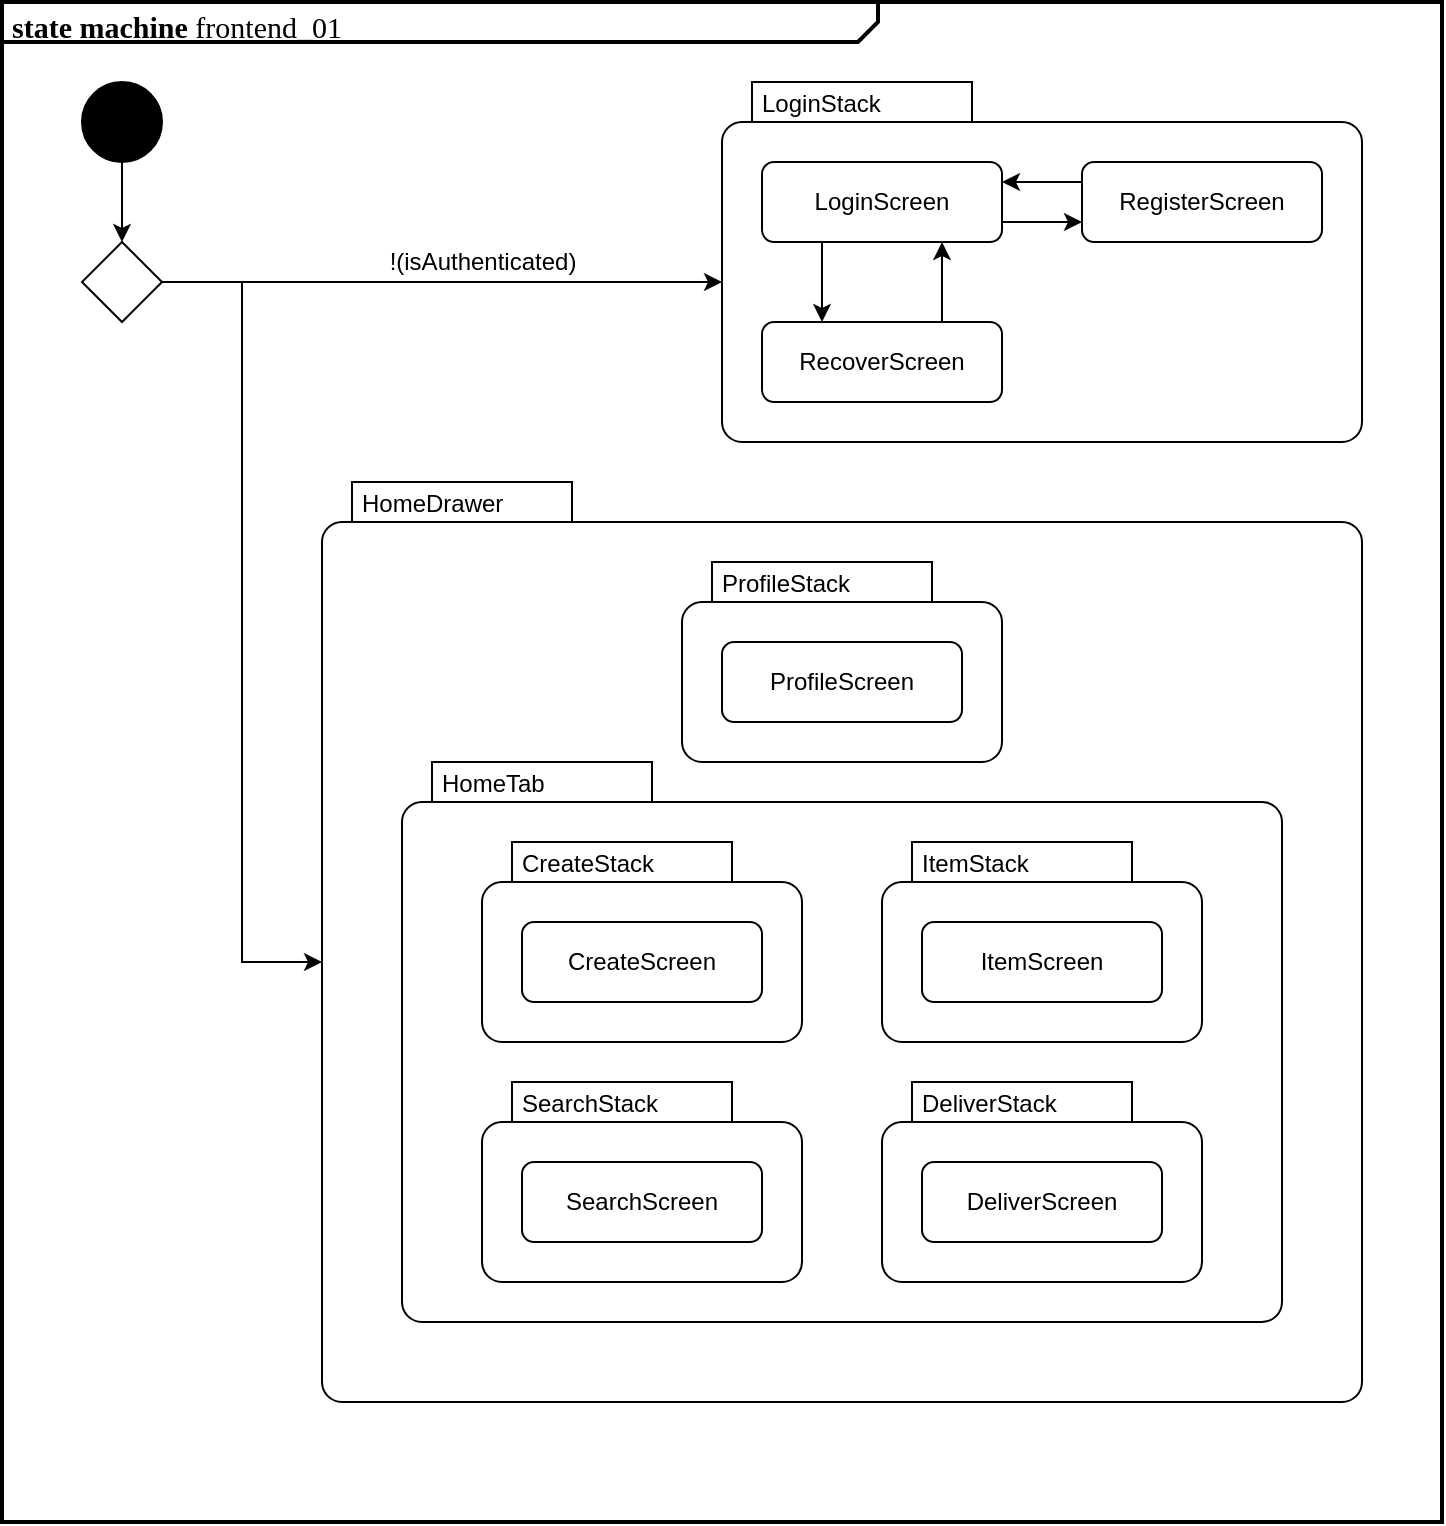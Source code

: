 <mxfile version="20.7.4" type="github" pages="3"><diagram id="FsjWRrVh2QuJNXMUrf2K" name="StateMachine"><mxGraphModel dx="1593" dy="843" grid="1" gridSize="10" guides="1" tooltips="1" connect="1" arrows="1" fold="1" page="1" pageScale="1" pageWidth="827" pageHeight="1169" math="0" shadow="0"><root><mxCell id="w2opZgHEuFZ44S7UAbw4-0"/><mxCell id="w2opZgHEuFZ44S7UAbw4-1" parent="w2opZgHEuFZ44S7UAbw4-0"/><mxCell id="2vUGHYwGbynBveJqhdQx-0" value="" style="group;strokeWidth=1;strokeColor=none;" vertex="1" connectable="0" parent="w2opZgHEuFZ44S7UAbw4-1"><mxGeometry x="54" y="205" width="720" height="760" as="geometry"/></mxCell><mxCell id="yYYH8adxP6aNVhBmBh5X-0" value="&lt;p style=&quot;margin: 4px 0px 0px 5px; text-align: left; font-size: 15px;&quot;&gt;&lt;b style=&quot;font-size: 15px;&quot;&gt;state machine &lt;/b&gt;frontend_01&lt;br&gt;&lt;/p&gt;" style="html=1;shape=mxgraph.sysml.package;overflow=fill;labelX=438.1;align=left;spacingLeft=5;verticalAlign=top;spacingTop=-3;fillColor=none;fontFamily=Times New Roman;strokeWidth=2;fontSize=15;" parent="2vUGHYwGbynBveJqhdQx-0" vertex="1"><mxGeometry width="720" height="760" as="geometry"/></mxCell><mxCell id="2w1XQt7x5t-EH8zxQDr9-82" value="" style="group" vertex="1" connectable="0" parent="2vUGHYwGbynBveJqhdQx-0"><mxGeometry x="40" y="40" width="640" height="660" as="geometry"/></mxCell><mxCell id="2w1XQt7x5t-EH8zxQDr9-0" value="" style="shape=ellipse;html=1;fillColor=strokeColor;fontSize=18;fontColor=#ffffff;container=0;" vertex="1" parent="2w1XQt7x5t-EH8zxQDr9-82"><mxGeometry width="40" height="40" as="geometry"/></mxCell><mxCell id="2w1XQt7x5t-EH8zxQDr9-26" value="" style="shape=rhombus;html=1;labelPosition=right;align=left;verticalAlign=middle;fontSize=12;fillColor=none;container=0;" vertex="1" parent="2w1XQt7x5t-EH8zxQDr9-82"><mxGeometry y="80" width="40" height="40" as="geometry"/></mxCell><mxCell id="2w1XQt7x5t-EH8zxQDr9-31" style="edgeStyle=orthogonalEdgeStyle;rounded=0;orthogonalLoop=1;jettySize=auto;html=1;exitX=0.5;exitY=1;exitDx=0;exitDy=0;entryX=0.5;entryY=0;entryDx=0;entryDy=0;fontSize=12;" edge="1" parent="2w1XQt7x5t-EH8zxQDr9-82" source="2w1XQt7x5t-EH8zxQDr9-0" target="2w1XQt7x5t-EH8zxQDr9-26"><mxGeometry relative="1" as="geometry"/></mxCell><mxCell id="2w1XQt7x5t-EH8zxQDr9-78" style="edgeStyle=orthogonalEdgeStyle;rounded=0;orthogonalLoop=1;jettySize=auto;html=1;exitX=1;exitY=0.5;exitDx=0;exitDy=0;entryX=0;entryY=0;entryDx=0;entryDy=240.0;entryPerimeter=0;fontSize=12;" edge="1" parent="2w1XQt7x5t-EH8zxQDr9-82" source="2w1XQt7x5t-EH8zxQDr9-26" target="2w1XQt7x5t-EH8zxQDr9-35"><mxGeometry relative="1" as="geometry"><Array as="points"><mxPoint x="80" y="100"/><mxPoint x="80" y="440"/></Array></mxGeometry></mxCell><mxCell id="2w1XQt7x5t-EH8zxQDr9-32" style="edgeStyle=orthogonalEdgeStyle;rounded=0;orthogonalLoop=1;jettySize=auto;html=1;exitX=1;exitY=0.5;exitDx=0;exitDy=0;entryX=0;entryY=0;entryDx=0;entryDy=100;fontSize=12;entryPerimeter=0;" edge="1" parent="2w1XQt7x5t-EH8zxQDr9-82" source="2w1XQt7x5t-EH8zxQDr9-26" target="2w1XQt7x5t-EH8zxQDr9-2"><mxGeometry relative="1" as="geometry"><Array as="points"><mxPoint x="40" y="100"/></Array></mxGeometry></mxCell><mxCell id="2w1XQt7x5t-EH8zxQDr9-33" value="!(isAuthenticated)" style="edgeLabel;html=1;align=center;verticalAlign=middle;resizable=0;points=[];fontSize=12;container=0;" vertex="1" connectable="0" parent="2w1XQt7x5t-EH8zxQDr9-32"><mxGeometry x="-0.285" y="2" relative="1" as="geometry"><mxPoint x="60" y="-8" as="offset"/></mxGeometry></mxCell><mxCell id="2w1XQt7x5t-EH8zxQDr9-35" value="HomeDrawer" style="shape=mxgraph.sysml.compState;html=1;align=left;verticalAlign=top;spacingTop=-3;spacingLeft=18;fillColor=none;fontStyle=0;fontSize=12;container=0;" vertex="1" parent="2w1XQt7x5t-EH8zxQDr9-82"><mxGeometry x="120" y="200" width="520" height="460" as="geometry"/></mxCell><mxCell id="2w1XQt7x5t-EH8zxQDr9-61" value="ProfileStack" style="shape=mxgraph.sysml.compState;html=1;align=left;verticalAlign=top;spacingTop=-3;spacingLeft=18;fontSize=12;fillColor=none;container=0;" vertex="1" parent="2w1XQt7x5t-EH8zxQDr9-82"><mxGeometry x="300" y="240" width="160" height="100" as="geometry"/></mxCell><mxCell id="2w1XQt7x5t-EH8zxQDr9-62" value="ProfileScreen" style="shape=rect;rounded=1;html=1;whiteSpace=wrap;align=center;fillColor=none;container=0;" vertex="1" parent="2w1XQt7x5t-EH8zxQDr9-82"><mxGeometry x="320" y="280" width="120" height="40" as="geometry"/></mxCell><mxCell id="2w1XQt7x5t-EH8zxQDr9-63" value="HomeTab" style="shape=mxgraph.sysml.compState;html=1;align=left;verticalAlign=top;spacingTop=-3;spacingLeft=18;fontSize=12;fillColor=none;container=0;" vertex="1" parent="2w1XQt7x5t-EH8zxQDr9-82"><mxGeometry x="160" y="340" width="440" height="280" as="geometry"/></mxCell><mxCell id="2w1XQt7x5t-EH8zxQDr9-64" value="CreateStack" style="shape=mxgraph.sysml.compState;html=1;align=left;verticalAlign=top;spacingTop=-3;spacingLeft=18;fontSize=12;fillColor=none;container=0;" vertex="1" parent="2w1XQt7x5t-EH8zxQDr9-82"><mxGeometry x="200" y="380" width="160" height="100" as="geometry"/></mxCell><mxCell id="2w1XQt7x5t-EH8zxQDr9-65" value="ItemStack" style="shape=mxgraph.sysml.compState;html=1;align=left;verticalAlign=top;spacingTop=-3;spacingLeft=18;fontSize=12;fillColor=none;container=0;" vertex="1" parent="2w1XQt7x5t-EH8zxQDr9-82"><mxGeometry x="400" y="380" width="160" height="100" as="geometry"/></mxCell><mxCell id="2w1XQt7x5t-EH8zxQDr9-67" value="SearchStack" style="shape=mxgraph.sysml.compState;html=1;align=left;verticalAlign=top;spacingTop=-3;spacingLeft=18;fontSize=12;fillColor=none;container=0;" vertex="1" parent="2w1XQt7x5t-EH8zxQDr9-82"><mxGeometry x="200" y="500" width="160" height="100" as="geometry"/></mxCell><mxCell id="2w1XQt7x5t-EH8zxQDr9-68" value="DeliverStack" style="shape=mxgraph.sysml.compState;html=1;align=left;verticalAlign=top;spacingTop=-3;spacingLeft=18;fontSize=12;fillColor=none;container=0;" vertex="1" parent="2w1XQt7x5t-EH8zxQDr9-82"><mxGeometry x="400" y="500" width="160" height="100" as="geometry"/></mxCell><mxCell id="2w1XQt7x5t-EH8zxQDr9-69" value="CreateScreen" style="shape=rect;rounded=1;html=1;whiteSpace=wrap;align=center;fillColor=none;container=0;" vertex="1" parent="2w1XQt7x5t-EH8zxQDr9-82"><mxGeometry x="220" y="420" width="120" height="40" as="geometry"/></mxCell><mxCell id="2w1XQt7x5t-EH8zxQDr9-70" value="ItemScreen" style="shape=rect;rounded=1;html=1;whiteSpace=wrap;align=center;fillColor=none;container=0;" vertex="1" parent="2w1XQt7x5t-EH8zxQDr9-82"><mxGeometry x="420" y="420" width="120" height="40" as="geometry"/></mxCell><mxCell id="2w1XQt7x5t-EH8zxQDr9-71" value="SearchScreen" style="shape=rect;rounded=1;html=1;whiteSpace=wrap;align=center;fillColor=none;container=0;" vertex="1" parent="2w1XQt7x5t-EH8zxQDr9-82"><mxGeometry x="220" y="540" width="120" height="40" as="geometry"/></mxCell><mxCell id="2w1XQt7x5t-EH8zxQDr9-72" value="DeliverScreen" style="shape=rect;rounded=1;html=1;whiteSpace=wrap;align=center;fillColor=none;container=0;" vertex="1" parent="2w1XQt7x5t-EH8zxQDr9-82"><mxGeometry x="420" y="540" width="120" height="40" as="geometry"/></mxCell><mxCell id="2w1XQt7x5t-EH8zxQDr9-2" value="&lt;font style=&quot;font-size: 12px;&quot;&gt;LoginStack&lt;/font&gt;" style="shape=mxgraph.sysml.compState;html=1;align=left;verticalAlign=top;spacingTop=-3;spacingLeft=18;fillColor=none;fontStyle=0;fontSize=12;container=0;" vertex="1" parent="2w1XQt7x5t-EH8zxQDr9-82"><mxGeometry x="320" width="320" height="180" as="geometry"/></mxCell><mxCell id="2w1XQt7x5t-EH8zxQDr9-1" value="LoginScreen" style="shape=rect;rounded=1;html=1;whiteSpace=wrap;align=center;fillColor=none;container=0;" vertex="1" parent="2w1XQt7x5t-EH8zxQDr9-82"><mxGeometry x="340" y="40" width="120" height="40" as="geometry"/></mxCell><mxCell id="2w1XQt7x5t-EH8zxQDr9-19" style="edgeStyle=orthogonalEdgeStyle;rounded=0;orthogonalLoop=1;jettySize=auto;html=1;exitX=0;exitY=0.25;exitDx=0;exitDy=0;entryX=1;entryY=0.25;entryDx=0;entryDy=0;" edge="1" parent="2w1XQt7x5t-EH8zxQDr9-82" source="2w1XQt7x5t-EH8zxQDr9-13" target="2w1XQt7x5t-EH8zxQDr9-1"><mxGeometry relative="1" as="geometry"/></mxCell><mxCell id="2w1XQt7x5t-EH8zxQDr9-13" value="RegisterScreen" style="shape=rect;rounded=1;html=1;whiteSpace=wrap;align=center;fillColor=none;container=0;" vertex="1" parent="2w1XQt7x5t-EH8zxQDr9-82"><mxGeometry x="500" y="40" width="120" height="40" as="geometry"/></mxCell><mxCell id="2w1XQt7x5t-EH8zxQDr9-18" style="edgeStyle=orthogonalEdgeStyle;rounded=0;orthogonalLoop=1;jettySize=auto;html=1;exitX=1;exitY=0.75;exitDx=0;exitDy=0;entryX=0;entryY=0.75;entryDx=0;entryDy=0;" edge="1" parent="2w1XQt7x5t-EH8zxQDr9-82" source="2w1XQt7x5t-EH8zxQDr9-1" target="2w1XQt7x5t-EH8zxQDr9-13"><mxGeometry relative="1" as="geometry"/></mxCell><mxCell id="2w1XQt7x5t-EH8zxQDr9-16" style="edgeStyle=orthogonalEdgeStyle;rounded=0;orthogonalLoop=1;jettySize=auto;html=1;exitX=0.75;exitY=0;exitDx=0;exitDy=0;entryX=0.75;entryY=1;entryDx=0;entryDy=0;" edge="1" parent="2w1XQt7x5t-EH8zxQDr9-82" source="2w1XQt7x5t-EH8zxQDr9-14" target="2w1XQt7x5t-EH8zxQDr9-1"><mxGeometry relative="1" as="geometry"/></mxCell><mxCell id="2w1XQt7x5t-EH8zxQDr9-14" value="RecoverScreen" style="shape=rect;rounded=1;html=1;whiteSpace=wrap;align=center;fillColor=none;container=0;" vertex="1" parent="2w1XQt7x5t-EH8zxQDr9-82"><mxGeometry x="340" y="120" width="120" height="40" as="geometry"/></mxCell><mxCell id="2w1XQt7x5t-EH8zxQDr9-15" style="edgeStyle=orthogonalEdgeStyle;rounded=0;orthogonalLoop=1;jettySize=auto;html=1;exitX=0.25;exitY=1;exitDx=0;exitDy=0;entryX=0.25;entryY=0;entryDx=0;entryDy=0;" edge="1" parent="2w1XQt7x5t-EH8zxQDr9-82" source="2w1XQt7x5t-EH8zxQDr9-1" target="2w1XQt7x5t-EH8zxQDr9-14"><mxGeometry relative="1" as="geometry"/></mxCell></root></mxGraphModel></diagram><diagram id="bZgswJvQXO08OP_FXSwU" name="ProviderContexts"><mxGraphModel dx="1687" dy="893" grid="1" gridSize="10" guides="1" tooltips="1" connect="1" arrows="1" fold="1" page="1" pageScale="1" pageWidth="827" pageHeight="1169" math="0" shadow="0"><root><mxCell id="f7MtKgufder5RuJbDkXn-0"/><mxCell id="f7MtKgufder5RuJbDkXn-1" parent="f7MtKgufder5RuJbDkXn-0"/><mxCell id="-1dAVO-CvAz6VTvGLrRQ-1" value="&lt;p style=&quot;margin: 0px ; margin-top: 4px ; margin-left: 5px ; text-align: left&quot;&gt;&lt;b&gt;class diagram&amp;nbsp;&lt;/b&gt;Provider Contexts&lt;/p&gt;" style="html=1;shape=mxgraph.sysml.package;overflow=fill;labelX=279.4;align=left;spacingLeft=5;verticalAlign=top;spacingTop=-3;aspect=fixed;fillColor=none;" parent="f7MtKgufder5RuJbDkXn-1" vertex="1"><mxGeometry x="107" y="110" width="612.86" height="780" as="geometry"/></mxCell><mxCell id="f7MtKgufder5RuJbDkXn-4" value="AuthContext" style="swimlane;fontStyle=1;align=center;verticalAlign=top;childLayout=stackLayout;horizontal=1;startSize=26;horizontalStack=0;resizeParent=1;resizeParentMax=0;resizeLast=0;collapsible=1;marginBottom=0;fillColor=#d5e8d4;strokeColor=#82b366;" parent="f7MtKgufder5RuJbDkXn-1" vertex="1"><mxGeometry x="180" y="172" width="240" height="164" as="geometry"><mxRectangle x="340" y="70" width="100" height="26" as="alternateBounds"/></mxGeometry></mxCell><mxCell id="f7MtKgufder5RuJbDkXn-5" value="+ jwt: stringJWT" style="text;strokeColor=none;fillColor=none;align=left;verticalAlign=top;spacingLeft=4;spacingRight=4;overflow=hidden;rotatable=0;points=[[0,0.5],[1,0.5]];portConstraint=eastwest;" parent="f7MtKgufder5RuJbDkXn-4" vertex="1"><mxGeometry y="26" width="240" height="26" as="geometry"/></mxCell><mxCell id="f7MtKgufder5RuJbDkXn-6" value="" style="line;strokeWidth=1;fillColor=none;align=left;verticalAlign=middle;spacingTop=-1;spacingLeft=3;spacingRight=3;rotatable=0;labelPosition=right;points=[];portConstraint=eastwest;" parent="f7MtKgufder5RuJbDkXn-4" vertex="1"><mxGeometry y="52" width="240" height="8" as="geometry"/></mxCell><mxCell id="f7MtKgufder5RuJbDkXn-7" value="- setJwt(stringJWT): void" style="text;strokeColor=none;fillColor=none;align=left;verticalAlign=top;spacingLeft=4;spacingRight=4;overflow=hidden;rotatable=0;points=[[0,0.5],[1,0.5]];portConstraint=eastwest;" parent="f7MtKgufder5RuJbDkXn-4" vertex="1"><mxGeometry y="60" width="240" height="26" as="geometry"/></mxCell><mxCell id="f7MtKgufder5RuJbDkXn-8" value="+ authLoad(void): void" style="text;strokeColor=none;fillColor=none;align=left;verticalAlign=top;spacingLeft=4;spacingRight=4;overflow=hidden;rotatable=0;points=[[0,0.5],[1,0.5]];portConstraint=eastwest;" parent="f7MtKgufder5RuJbDkXn-4" vertex="1"><mxGeometry y="86" width="240" height="26" as="geometry"/></mxCell><mxCell id="qCp9d0aRdnzQLqrtGamn-0" value="+ authLogin(stringJWT): void" style="text;strokeColor=none;fillColor=none;align=left;verticalAlign=top;spacingLeft=4;spacingRight=4;overflow=hidden;rotatable=0;points=[[0,0.5],[1,0.5]];portConstraint=eastwest;" parent="f7MtKgufder5RuJbDkXn-4" vertex="1"><mxGeometry y="112" width="240" height="26" as="geometry"/></mxCell><mxCell id="f7MtKgufder5RuJbDkXn-9" value="+ authLogout(void): void" style="text;strokeColor=none;fillColor=none;align=left;verticalAlign=top;spacingLeft=4;spacingRight=4;overflow=hidden;rotatable=0;points=[[0,0.5],[1,0.5]];portConstraint=eastwest;" parent="f7MtKgufder5RuJbDkXn-4" vertex="1"><mxGeometry y="138" width="240" height="26" as="geometry"/></mxCell><mxCell id="f7MtKgufder5RuJbDkXn-32" style="edgeStyle=orthogonalEdgeStyle;rounded=0;orthogonalLoop=1;jettySize=auto;html=1;exitX=0.5;exitY=0;exitDx=0;exitDy=0;entryX=0.5;entryY=1;entryDx=0;entryDy=0;endArrow=block;endFill=0;" parent="f7MtKgufder5RuJbDkXn-1" source="f7MtKgufder5RuJbDkXn-11" target="f7MtKgufder5RuJbDkXn-4" edge="1"><mxGeometry relative="1" as="geometry"/></mxCell><mxCell id="f7MtKgufder5RuJbDkXn-11" value="UserContext" style="swimlane;fontStyle=1;align=center;verticalAlign=top;childLayout=stackLayout;horizontal=1;startSize=26;horizontalStack=0;resizeParent=1;resizeParentMax=0;resizeLast=0;collapsible=1;marginBottom=0;fillColor=#d5e8d4;strokeColor=#82b366;" parent="f7MtKgufder5RuJbDkXn-1" vertex="1"><mxGeometry x="180" y="352" width="240" height="120" as="geometry"><mxRectangle x="80" y="220" width="100" height="26" as="alternateBounds"/></mxGeometry></mxCell><mxCell id="f7MtKgufder5RuJbDkXn-12" value="+ user: userItem" style="text;strokeColor=none;fillColor=none;align=left;verticalAlign=top;spacingLeft=4;spacingRight=4;overflow=hidden;rotatable=0;points=[[0,0.5],[1,0.5]];portConstraint=eastwest;" parent="f7MtKgufder5RuJbDkXn-11" vertex="1"><mxGeometry y="26" width="240" height="26" as="geometry"/></mxCell><mxCell id="f7MtKgufder5RuJbDkXn-13" value="" style="line;strokeWidth=1;fillColor=none;align=left;verticalAlign=middle;spacingTop=-1;spacingLeft=3;spacingRight=3;rotatable=0;labelPosition=right;points=[];portConstraint=eastwest;" parent="f7MtKgufder5RuJbDkXn-11" vertex="1"><mxGeometry y="52" width="240" height="8" as="geometry"/></mxCell><mxCell id="f7MtKgufder5RuJbDkXn-14" value="- setUser(userItem): void" style="text;strokeColor=none;fillColor=none;align=left;verticalAlign=top;spacingLeft=4;spacingRight=4;overflow=hidden;rotatable=0;points=[[0,0.5],[1,0.5]];portConstraint=eastwest;" parent="f7MtKgufder5RuJbDkXn-11" vertex="1"><mxGeometry y="60" width="240" height="26" as="geometry"/></mxCell><mxCell id="f7MtKgufder5RuJbDkXn-15" value="+ userUpdate(stringJWT): void" style="text;strokeColor=none;fillColor=none;align=left;verticalAlign=top;spacingLeft=4;spacingRight=4;overflow=hidden;rotatable=0;points=[[0,0.5],[1,0.5]];portConstraint=eastwest;" parent="f7MtKgufder5RuJbDkXn-11" vertex="1"><mxGeometry y="86" width="240" height="34" as="geometry"/></mxCell><mxCell id="f7MtKgufder5RuJbDkXn-33" style="edgeStyle=orthogonalEdgeStyle;rounded=0;orthogonalLoop=1;jettySize=auto;html=1;exitX=0.5;exitY=0;exitDx=0;exitDy=0;entryX=0.5;entryY=1;entryDx=0;entryDy=0;endArrow=block;endFill=0;" parent="f7MtKgufder5RuJbDkXn-1" source="f7MtKgufder5RuJbDkXn-17" target="f7MtKgufder5RuJbDkXn-11" edge="1"><mxGeometry relative="1" as="geometry"/></mxCell><mxCell id="f7MtKgufder5RuJbDkXn-17" value="ServiceContext" style="swimlane;fontStyle=1;align=center;verticalAlign=top;childLayout=stackLayout;horizontal=1;startSize=26;horizontalStack=0;resizeParent=1;resizeParentMax=0;resizeLast=0;collapsible=1;marginBottom=0;fillColor=#fff2cc;strokeColor=#d6b656;" parent="f7MtKgufder5RuJbDkXn-1" vertex="1"><mxGeometry x="180" y="512" width="240" height="164" as="geometry"><mxRectangle x="80" y="380" width="120" height="26" as="alternateBounds"/></mxGeometry></mxCell><mxCell id="f7MtKgufder5RuJbDkXn-18" value="+ services: serviceItem[]" style="text;strokeColor=none;fillColor=none;align=left;verticalAlign=top;spacingLeft=4;spacingRight=4;overflow=hidden;rotatable=0;points=[[0,0.5],[1,0.5]];portConstraint=eastwest;" parent="f7MtKgufder5RuJbDkXn-17" vertex="1"><mxGeometry y="26" width="240" height="26" as="geometry"/></mxCell><mxCell id="f7MtKgufder5RuJbDkXn-66" value="+ newService: serviceItem" style="text;strokeColor=#b85450;fillColor=#f8cecc;align=left;verticalAlign=top;spacingLeft=4;spacingRight=4;overflow=hidden;rotatable=0;points=[[0,0.5],[1,0.5]];portConstraint=eastwest;" parent="f7MtKgufder5RuJbDkXn-17" vertex="1"><mxGeometry y="52" width="240" height="26" as="geometry"/></mxCell><mxCell id="f7MtKgufder5RuJbDkXn-19" value="" style="line;strokeWidth=1;fillColor=none;align=left;verticalAlign=middle;spacingTop=-1;spacingLeft=3;spacingRight=3;rotatable=0;labelPosition=right;points=[];portConstraint=eastwest;" parent="f7MtKgufder5RuJbDkXn-17" vertex="1"><mxGeometry y="78" width="240" height="8" as="geometry"/></mxCell><mxCell id="f7MtKgufder5RuJbDkXn-20" value="- setServices(serviceItem[]): void" style="text;strokeColor=none;fillColor=none;align=left;verticalAlign=top;spacingLeft=4;spacingRight=4;overflow=hidden;rotatable=0;points=[[0,0.5],[1,0.5]];portConstraint=eastwest;" parent="f7MtKgufder5RuJbDkXn-17" vertex="1"><mxGeometry y="86" width="240" height="26" as="geometry"/></mxCell><mxCell id="f7MtKgufder5RuJbDkXn-21" value="+ newServiceSave(serviceItem): void" style="text;strokeColor=#b85450;fillColor=#f8cecc;align=left;verticalAlign=top;spacingLeft=4;spacingRight=4;overflow=hidden;rotatable=0;points=[[0,0.5],[1,0.5]];portConstraint=eastwest;" parent="f7MtKgufder5RuJbDkXn-17" vertex="1"><mxGeometry y="112" width="240" height="26" as="geometry"/></mxCell><mxCell id="f7MtKgufder5RuJbDkXn-22" value="+ servicesUpdate(stringJWT): void" style="text;strokeColor=none;fillColor=none;align=left;verticalAlign=top;spacingLeft=4;spacingRight=4;overflow=hidden;rotatable=0;points=[[0,0.5],[1,0.5]];portConstraint=eastwest;" parent="f7MtKgufder5RuJbDkXn-17" vertex="1"><mxGeometry y="138" width="240" height="26" as="geometry"/></mxCell><mxCell id="f7MtKgufder5RuJbDkXn-34" style="edgeStyle=orthogonalEdgeStyle;rounded=0;orthogonalLoop=1;jettySize=auto;html=1;exitX=0.5;exitY=0;exitDx=0;exitDy=0;entryX=0.5;entryY=1;entryDx=0;entryDy=0;endArrow=block;endFill=0;" parent="f7MtKgufder5RuJbDkXn-1" source="f7MtKgufder5RuJbDkXn-23" target="f7MtKgufder5RuJbDkXn-17" edge="1"><mxGeometry relative="1" as="geometry"/></mxCell><mxCell id="f7MtKgufder5RuJbDkXn-23" value="ScheduleContext" style="swimlane;fontStyle=1;align=center;verticalAlign=top;childLayout=stackLayout;horizontal=1;startSize=26;horizontalStack=0;resizeParent=1;resizeParentMax=0;resizeLast=0;collapsible=1;marginBottom=0;fillColor=#e1d5e7;strokeColor=#9673a6;" parent="f7MtKgufder5RuJbDkXn-1" vertex="1"><mxGeometry x="180" y="710" width="240" height="112" as="geometry"><mxRectangle x="80" y="560" width="130" height="26" as="alternateBounds"/></mxGeometry></mxCell><mxCell id="f7MtKgufder5RuJbDkXn-24" value="+ schedules: scheduleItem[]" style="text;strokeColor=none;fillColor=none;align=left;verticalAlign=top;spacingLeft=4;spacingRight=4;overflow=hidden;rotatable=0;points=[[0,0.5],[1,0.5]];portConstraint=eastwest;" parent="f7MtKgufder5RuJbDkXn-23" vertex="1"><mxGeometry y="26" width="240" height="26" as="geometry"/></mxCell><mxCell id="f7MtKgufder5RuJbDkXn-25" value="" style="line;strokeWidth=1;fillColor=none;align=left;verticalAlign=middle;spacingTop=-1;spacingLeft=3;spacingRight=3;rotatable=0;labelPosition=right;points=[];portConstraint=eastwest;" parent="f7MtKgufder5RuJbDkXn-23" vertex="1"><mxGeometry y="52" width="240" height="8" as="geometry"/></mxCell><mxCell id="f7MtKgufder5RuJbDkXn-26" value="- setSchedules(scheduleItem[]): void" style="text;strokeColor=none;fillColor=none;align=left;verticalAlign=top;spacingLeft=4;spacingRight=4;overflow=hidden;rotatable=0;points=[[0,0.5],[1,0.5]];portConstraint=eastwest;" parent="f7MtKgufder5RuJbDkXn-23" vertex="1"><mxGeometry y="60" width="240" height="26" as="geometry"/></mxCell><mxCell id="f7MtKgufder5RuJbDkXn-30" value="+ schedulesUpdate(stringJWT): void" style="text;strokeColor=none;fillColor=none;align=left;verticalAlign=top;spacingLeft=4;spacingRight=4;overflow=hidden;rotatable=0;points=[[0,0.5],[1,0.5]];portConstraint=eastwest;" parent="f7MtKgufder5RuJbDkXn-23" vertex="1"><mxGeometry y="86" width="240" height="26" as="geometry"/></mxCell><mxCell id="f7MtKgufder5RuJbDkXn-63" style="edgeStyle=orthogonalEdgeStyle;rounded=0;orthogonalLoop=1;jettySize=auto;html=1;exitX=0;exitY=0.5;exitDx=0;exitDy=0;entryX=1;entryY=0.5;entryDx=0;entryDy=0;endArrow=diamondThin;endFill=0;strokeWidth=1;endSize=10;" parent="f7MtKgufder5RuJbDkXn-1" source="f7MtKgufder5RuJbDkXn-38" target="f7MtKgufder5RuJbDkXn-11" edge="1"><mxGeometry relative="1" as="geometry"/></mxCell><mxCell id="f7MtKgufder5RuJbDkXn-38" value="userItem" style="swimlane;fontStyle=0;childLayout=stackLayout;horizontal=1;startSize=26;fillColor=none;horizontalStack=0;resizeParent=1;resizeParentMax=0;resizeLast=0;collapsible=1;marginBottom=0;" parent="f7MtKgufder5RuJbDkXn-1" vertex="1"><mxGeometry x="500" y="160" width="140" height="312" as="geometry"><mxRectangle x="400" y="220" width="80" height="26" as="alternateBounds"/></mxGeometry></mxCell><mxCell id="f7MtKgufder5RuJbDkXn-39" value="+ id: number" style="text;strokeColor=none;fillColor=none;align=left;verticalAlign=top;spacingLeft=4;spacingRight=4;overflow=hidden;rotatable=0;points=[[0,0.5],[1,0.5]];portConstraint=eastwest;" parent="f7MtKgufder5RuJbDkXn-38" vertex="1"><mxGeometry y="26" width="140" height="26" as="geometry"/></mxCell><mxCell id="f7MtKgufder5RuJbDkXn-40" value="+ name: string" style="text;strokeColor=none;fillColor=none;align=left;verticalAlign=top;spacingLeft=4;spacingRight=4;overflow=hidden;rotatable=0;points=[[0,0.5],[1,0.5]];portConstraint=eastwest;" parent="f7MtKgufder5RuJbDkXn-38" vertex="1"><mxGeometry y="52" width="140" height="26" as="geometry"/></mxCell><mxCell id="f7MtKgufder5RuJbDkXn-41" value="+ rut: string" style="text;strokeColor=none;fillColor=none;align=left;verticalAlign=top;spacingLeft=4;spacingRight=4;overflow=hidden;rotatable=0;points=[[0,0.5],[1,0.5]];portConstraint=eastwest;" parent="f7MtKgufder5RuJbDkXn-38" vertex="1"><mxGeometry y="78" width="140" height="26" as="geometry"/></mxCell><mxCell id="f7MtKgufder5RuJbDkXn-42" value="+ nationality: string" style="text;strokeColor=none;fillColor=none;align=left;verticalAlign=top;spacingLeft=4;spacingRight=4;overflow=hidden;rotatable=0;points=[[0,0.5],[1,0.5]];portConstraint=eastwest;" parent="f7MtKgufder5RuJbDkXn-38" vertex="1"><mxGeometry y="104" width="140" height="26" as="geometry"/></mxCell><mxCell id="f7MtKgufder5RuJbDkXn-43" value="+ birthday: string" style="text;strokeColor=none;fillColor=none;align=left;verticalAlign=top;spacingLeft=4;spacingRight=4;overflow=hidden;rotatable=0;points=[[0,0.5],[1,0.5]];portConstraint=eastwest;" parent="f7MtKgufder5RuJbDkXn-38" vertex="1"><mxGeometry y="130" width="140" height="26" as="geometry"/></mxCell><mxCell id="f7MtKgufder5RuJbDkXn-44" value="+ email: string" style="text;strokeColor=none;fillColor=none;align=left;verticalAlign=top;spacingLeft=4;spacingRight=4;overflow=hidden;rotatable=0;points=[[0,0.5],[1,0.5]];portConstraint=eastwest;" parent="f7MtKgufder5RuJbDkXn-38" vertex="1"><mxGeometry y="156" width="140" height="26" as="geometry"/></mxCell><mxCell id="f7MtKgufder5RuJbDkXn-45" value="+ phone: string" style="text;strokeColor=none;fillColor=none;align=left;verticalAlign=top;spacingLeft=4;spacingRight=4;overflow=hidden;rotatable=0;points=[[0,0.5],[1,0.5]];portConstraint=eastwest;" parent="f7MtKgufder5RuJbDkXn-38" vertex="1"><mxGeometry y="182" width="140" height="26" as="geometry"/></mxCell><mxCell id="f7MtKgufder5RuJbDkXn-46" value="+ address: string" style="text;strokeColor=none;fillColor=none;align=left;verticalAlign=top;spacingLeft=4;spacingRight=4;overflow=hidden;rotatable=0;points=[[0,0.5],[1,0.5]];portConstraint=eastwest;" parent="f7MtKgufder5RuJbDkXn-38" vertex="1"><mxGeometry y="208" width="140" height="26" as="geometry"/></mxCell><mxCell id="f7MtKgufder5RuJbDkXn-57" value="+ password: string" style="text;strokeColor=none;fillColor=none;align=left;verticalAlign=top;spacingLeft=4;spacingRight=4;overflow=hidden;rotatable=0;points=[[0,0.5],[1,0.5]];portConstraint=eastwest;" parent="f7MtKgufder5RuJbDkXn-38" vertex="1"><mxGeometry y="234" width="140" height="26" as="geometry"/></mxCell><mxCell id="f7MtKgufder5RuJbDkXn-47" value="+ properties: jsonb" style="text;strokeColor=none;fillColor=none;align=left;verticalAlign=top;spacingLeft=4;spacingRight=4;overflow=hidden;rotatable=0;points=[[0,0.5],[1,0.5]];portConstraint=eastwest;" parent="f7MtKgufder5RuJbDkXn-38" vertex="1"><mxGeometry y="260" width="140" height="26" as="geometry"/></mxCell><mxCell id="f7MtKgufder5RuJbDkXn-48" value="+ type: string" style="text;strokeColor=none;fillColor=none;align=left;verticalAlign=top;spacingLeft=4;spacingRight=4;overflow=hidden;rotatable=0;points=[[0,0.5],[1,0.5]];portConstraint=eastwest;" parent="f7MtKgufder5RuJbDkXn-38" vertex="1"><mxGeometry y="286" width="140" height="26" as="geometry"/></mxCell><mxCell id="f7MtKgufder5RuJbDkXn-64" style="edgeStyle=orthogonalEdgeStyle;rounded=0;orthogonalLoop=1;jettySize=auto;html=1;exitX=0;exitY=0.5;exitDx=0;exitDy=0;entryX=1;entryY=0.5;entryDx=0;entryDy=0;endArrow=diamondThin;endFill=0;endSize=10;strokeWidth=1;" parent="f7MtKgufder5RuJbDkXn-1" source="f7MtKgufder5RuJbDkXn-49" target="f7MtKgufder5RuJbDkXn-17" edge="1"><mxGeometry relative="1" as="geometry"/></mxCell><mxCell id="f7MtKgufder5RuJbDkXn-49" value="serviceItem" style="swimlane;fontStyle=0;childLayout=stackLayout;horizontal=1;startSize=20;fillColor=none;horizontalStack=0;resizeParent=1;resizeParentMax=0;resizeLast=0;collapsible=1;marginBottom=0;" parent="f7MtKgufder5RuJbDkXn-1" vertex="1"><mxGeometry x="500" y="512" width="140" height="180" as="geometry"><mxRectangle x="400" y="400" width="90" height="20" as="alternateBounds"/></mxGeometry></mxCell><mxCell id="f7MtKgufder5RuJbDkXn-50" value="+ id: number" style="text;strokeColor=none;fillColor=none;align=left;verticalAlign=top;spacingLeft=4;spacingRight=4;overflow=hidden;rotatable=0;points=[[0,0.5],[1,0.5]];portConstraint=eastwest;" parent="f7MtKgufder5RuJbDkXn-49" vertex="1"><mxGeometry y="20" width="140" height="26" as="geometry"/></mxCell><mxCell id="f7MtKgufder5RuJbDkXn-51" value="+ title: string" style="text;strokeColor=none;fillColor=none;align=left;verticalAlign=top;spacingLeft=4;spacingRight=4;overflow=hidden;rotatable=0;points=[[0,0.5],[1,0.5]];portConstraint=eastwest;" parent="f7MtKgufder5RuJbDkXn-49" vertex="1"><mxGeometry y="46" width="140" height="26" as="geometry"/></mxCell><mxCell id="f7MtKgufder5RuJbDkXn-52" value="+ description: string" style="text;strokeColor=none;fillColor=none;align=left;verticalAlign=top;spacingLeft=4;spacingRight=4;overflow=hidden;rotatable=0;points=[[0,0.5],[1,0.5]];portConstraint=eastwest;" parent="f7MtKgufder5RuJbDkXn-49" vertex="1"><mxGeometry y="72" width="140" height="26" as="geometry"/></mxCell><mxCell id="f7MtKgufder5RuJbDkXn-53" value="+ currency: string" style="text;strokeColor=none;fillColor=none;align=left;verticalAlign=top;spacingLeft=4;spacingRight=4;overflow=hidden;rotatable=0;points=[[0,0.5],[1,0.5]];portConstraint=eastwest;" parent="f7MtKgufder5RuJbDkXn-49" vertex="1"><mxGeometry y="98" width="140" height="26" as="geometry"/></mxCell><mxCell id="f7MtKgufder5RuJbDkXn-54" value="+ unitCost: float" style="text;strokeColor=none;fillColor=none;align=left;verticalAlign=top;spacingLeft=4;spacingRight=4;overflow=hidden;rotatable=0;points=[[0,0.5],[1,0.5]];portConstraint=eastwest;" parent="f7MtKgufder5RuJbDkXn-49" vertex="1"><mxGeometry y="124" width="140" height="26" as="geometry"/></mxCell><mxCell id="f7MtKgufder5RuJbDkXn-55" value="+ properties: jsonb" style="text;strokeColor=none;fillColor=none;align=left;verticalAlign=top;spacingLeft=4;spacingRight=4;overflow=hidden;rotatable=0;points=[[0,0.5],[1,0.5]];portConstraint=eastwest;" parent="f7MtKgufder5RuJbDkXn-49" vertex="1"><mxGeometry y="150" width="140" height="30" as="geometry"/></mxCell><mxCell id="f7MtKgufder5RuJbDkXn-65" style="edgeStyle=orthogonalEdgeStyle;rounded=0;orthogonalLoop=1;jettySize=auto;html=1;exitX=0;exitY=0.5;exitDx=0;exitDy=0;entryX=1;entryY=0.5;entryDx=0;entryDy=0;endArrow=diamondThin;endFill=0;endSize=10;strokeWidth=1;" parent="f7MtKgufder5RuJbDkXn-1" source="f7MtKgufder5RuJbDkXn-58" target="f7MtKgufder5RuJbDkXn-23" edge="1"><mxGeometry relative="1" as="geometry"/></mxCell><mxCell id="f7MtKgufder5RuJbDkXn-58" value="scheduleItem" style="swimlane;fontStyle=0;childLayout=stackLayout;horizontal=1;startSize=26;fillColor=none;horizontalStack=0;resizeParent=1;resizeParentMax=0;resizeLast=0;collapsible=1;marginBottom=0;" parent="f7MtKgufder5RuJbDkXn-1" vertex="1"><mxGeometry x="500" y="720" width="140" height="156" as="geometry"><mxRectangle x="400" y="600" width="100" height="26" as="alternateBounds"/></mxGeometry></mxCell><mxCell id="f7MtKgufder5RuJbDkXn-59" value="+ id: number" style="text;strokeColor=none;fillColor=none;align=left;verticalAlign=top;spacingLeft=4;spacingRight=4;overflow=hidden;rotatable=0;points=[[0,0.5],[1,0.5]];portConstraint=eastwest;" parent="f7MtKgufder5RuJbDkXn-58" vertex="1"><mxGeometry y="26" width="140" height="26" as="geometry"/></mxCell><mxCell id="wJzkej6sMiTjFo1Gx1LT-1" value="+ serviceId: number" style="text;strokeColor=none;fillColor=none;align=left;verticalAlign=top;spacingLeft=4;spacingRight=4;overflow=hidden;rotatable=0;points=[[0,0.5],[1,0.5]];portConstraint=eastwest;" parent="f7MtKgufder5RuJbDkXn-58" vertex="1"><mxGeometry y="52" width="140" height="26" as="geometry"/></mxCell><mxCell id="wJzkej6sMiTjFo1Gx1LT-0" value="+ contractId: number" style="text;strokeColor=none;fillColor=none;align=left;verticalAlign=top;spacingLeft=4;spacingRight=4;overflow=hidden;rotatable=0;points=[[0,0.5],[1,0.5]];portConstraint=eastwest;" parent="f7MtKgufder5RuJbDkXn-58" vertex="1"><mxGeometry y="78" width="140" height="26" as="geometry"/></mxCell><mxCell id="f7MtKgufder5RuJbDkXn-60" value="+ state: string" style="text;strokeColor=none;fillColor=none;align=left;verticalAlign=top;spacingLeft=4;spacingRight=4;overflow=hidden;rotatable=0;points=[[0,0.5],[1,0.5]];portConstraint=eastwest;" parent="f7MtKgufder5RuJbDkXn-58" vertex="1"><mxGeometry y="104" width="140" height="26" as="geometry"/></mxCell><mxCell id="f7MtKgufder5RuJbDkXn-61" value="+ properties: jsonb" style="text;strokeColor=none;fillColor=none;align=left;verticalAlign=top;spacingLeft=4;spacingRight=4;overflow=hidden;rotatable=0;points=[[0,0.5],[1,0.5]];portConstraint=eastwest;" parent="f7MtKgufder5RuJbDkXn-58" vertex="1"><mxGeometry y="130" width="140" height="26" as="geometry"/></mxCell></root></mxGraphModel></diagram><diagram id="6Km8uwovX6dI8q9L47g4" name="AplicationStructure"><mxGraphModel dx="1509" dy="799" grid="1" gridSize="10" guides="1" tooltips="1" connect="1" arrows="1" fold="1" page="1" pageScale="1" pageWidth="827" pageHeight="1169" math="0" shadow="0"><root><mxCell id="4M-jJDOdp8D6TfLRA_h5-0"/><mxCell id="4M-jJDOdp8D6TfLRA_h5-1" parent="4M-jJDOdp8D6TfLRA_h5-0"/><mxCell id="wy9HMVTU0IfSVSVp3Ptp-0" value="" style="group" vertex="1" connectable="0" parent="4M-jJDOdp8D6TfLRA_h5-1"><mxGeometry x="194" y="225" width="440" height="720" as="geometry"/></mxCell><mxCell id="xZZLy1EAky49l7nkbTeT-11" value="Mobile Application" style="shape=folder;fontStyle=1;tabWidth=200;tabHeight=20;tabPosition=left;html=1;boundedLbl=1;labelInHeader=1;container=1;collapsible=0;recursiveResize=0;fontSize=15;fontFamily=Times New Roman;fillColor=none;" parent="wy9HMVTU0IfSVSVp3Ptp-0" vertex="1"><mxGeometry width="440" height="720" as="geometry"/></mxCell><mxCell id="ijBbEOTAx3RGdRettTOH-0" value="" style="group" parent="xZZLy1EAky49l7nkbTeT-11" vertex="1" connectable="0"><mxGeometry x="40" y="480" width="360" height="200" as="geometry"/></mxCell><mxCell id="ne4KuF1kc_FetD2UGDUx-5" value="Control Package" style="shape=folder;fontStyle=1;tabWidth=160;tabHeight=20;tabPosition=left;html=1;boundedLbl=1;labelInHeader=1;container=1;collapsible=0;recursiveResize=0;fontSize=15;fontFamily=Times New Roman;fillColor=none;" parent="ijBbEOTAx3RGdRettTOH-0" vertex="1"><mxGeometry width="360" height="200" as="geometry"/></mxCell><mxCell id="xZZLy1EAky49l7nkbTeT-4" value="Contexts" style="shape=folder;fontStyle=1;tabWidth=40;tabHeight=20;tabPosition=left;html=1;boundedLbl=1;fontSize=15;fontFamily=Times New Roman;" parent="ijBbEOTAx3RGdRettTOH-0" vertex="1"><mxGeometry x="202.5" y="40" width="135" height="60" as="geometry"/></mxCell><mxCell id="xZZLy1EAky49l7nkbTeT-6" value="Interfaces" style="shape=folder;fontStyle=1;tabWidth=40;tabHeight=20;tabPosition=left;html=1;boundedLbl=1;fontSize=15;fontFamily=Times New Roman;" parent="ijBbEOTAx3RGdRettTOH-0" vertex="1"><mxGeometry x="22.5" y="120" width="135" height="60" as="geometry"/></mxCell><mxCell id="xZZLy1EAky49l7nkbTeT-10" value="Styles" style="shape=folder;fontStyle=1;tabWidth=40;tabHeight=20;tabPosition=left;html=1;boundedLbl=1;fontSize=15;fontFamily=Times New Roman;" parent="ijBbEOTAx3RGdRettTOH-0" vertex="1"><mxGeometry x="202.5" y="120" width="135" height="60" as="geometry"/></mxCell><mxCell id="xZZLy1EAky49l7nkbTeT-3" value="Constants" style="shape=folder;fontStyle=1;tabWidth=40;tabHeight=20;tabPosition=left;html=1;boundedLbl=1;fontSize=15;fontFamily=Times New Roman;" parent="ijBbEOTAx3RGdRettTOH-0" vertex="1"><mxGeometry x="22.5" y="40" width="135" height="60" as="geometry"/></mxCell><mxCell id="ne4KuF1kc_FetD2UGDUx-7" value="Functional Package" style="shape=folder;fontStyle=1;tabWidth=160;tabHeight=20;tabPosition=left;html=1;boundedLbl=1;labelInHeader=1;container=1;collapsible=0;recursiveResize=0;fontSize=15;fontFamily=Times New Roman;fillColor=none;" parent="wy9HMVTU0IfSVSVp3Ptp-0" vertex="1"><mxGeometry x="40" y="60" width="360" height="360" as="geometry"/></mxCell><mxCell id="xZZLy1EAky49l7nkbTeT-2" value="Screens" style="shape=folder;fontStyle=1;tabWidth=40;tabHeight=20;tabPosition=left;html=1;boundedLbl=1;fontSize=15;fontFamily=Times New Roman;" parent="ne4KuF1kc_FetD2UGDUx-7" vertex="1"><mxGeometry x="20" y="160" width="120" height="60" as="geometry"/></mxCell><mxCell id="xZZLy1EAky49l7nkbTeT-5" value="Components" style="shape=folder;fontStyle=1;tabWidth=40;tabHeight=20;tabPosition=left;html=1;boundedLbl=1;fontSize=15;fontFamily=Times New Roman;" parent="ne4KuF1kc_FetD2UGDUx-7" vertex="1"><mxGeometry x="220" y="160" width="119" height="60" as="geometry"/></mxCell><mxCell id="ne4KuF1kc_FetD2UGDUx-14" style="edgeStyle=orthogonalEdgeStyle;rounded=0;orthogonalLoop=1;jettySize=auto;html=1;exitX=0;exitY=0;exitDx=120;exitDy=40;exitPerimeter=0;entryX=0;entryY=0;entryDx=0;entryDy=40;entryPerimeter=0;dashed=1;endArrow=openThin;endFill=0;endSize=8;fontSize=15;fontFamily=Times New Roman;" parent="ne4KuF1kc_FetD2UGDUx-7" source="xZZLy1EAky49l7nkbTeT-2" target="xZZLy1EAky49l7nkbTeT-5" edge="1"><mxGeometry relative="1" as="geometry"/></mxCell><mxCell id="cfLEqvhenHcROqPpgR8s-3" value="&amp;lt;&amp;lt;use&amp;gt;&amp;gt;" style="edgeLabel;html=1;align=center;verticalAlign=middle;resizable=0;points=[];fontSize=15;fontFamily=Times New Roman;labelBackgroundColor=none;" parent="ne4KuF1kc_FetD2UGDUx-14" vertex="1" connectable="0"><mxGeometry x="-0.146" y="2" relative="1" as="geometry"><mxPoint x="6" y="-18" as="offset"/></mxGeometry></mxCell><mxCell id="ne4KuF1kc_FetD2UGDUx-12" style="edgeStyle=orthogonalEdgeStyle;rounded=0;orthogonalLoop=1;jettySize=auto;html=1;exitX=0.5;exitY=1;exitDx=0;exitDy=0;exitPerimeter=0;dashed=1;endArrow=openThin;endFill=0;endSize=8;fontSize=15;fontFamily=Times New Roman;" parent="ne4KuF1kc_FetD2UGDUx-7" source="xZZLy1EAky49l7nkbTeT-7" edge="1"><mxGeometry relative="1" as="geometry"><mxPoint x="80" y="180" as="targetPoint"/></mxGeometry></mxCell><mxCell id="cfLEqvhenHcROqPpgR8s-0" value="&amp;lt;&amp;lt;access&amp;gt;&amp;gt;" style="edgeLabel;html=1;align=center;verticalAlign=middle;resizable=0;points=[];fontSize=15;fontFamily=Times New Roman;labelBackgroundColor=none;" parent="ne4KuF1kc_FetD2UGDUx-12" vertex="1" connectable="0"><mxGeometry x="-0.278" y="1" relative="1" as="geometry"><mxPoint x="-24.91" y="-11" as="offset"/></mxGeometry></mxCell><mxCell id="xZZLy1EAky49l7nkbTeT-7" value="Navigators" style="shape=folder;fontStyle=1;tabWidth=40;tabHeight=20;tabPosition=left;html=1;boundedLbl=1;fontSize=15;fontFamily=Times New Roman;" parent="ne4KuF1kc_FetD2UGDUx-7" vertex="1"><mxGeometry x="120" y="40" width="120" height="60" as="geometry"/></mxCell><mxCell id="xZZLy1EAky49l7nkbTeT-8" value="Requests" style="shape=folder;fontStyle=1;tabWidth=40;tabHeight=20;tabPosition=left;html=1;boundedLbl=1;fontSize=15;fontFamily=Times New Roman;fillColor=none;" parent="ne4KuF1kc_FetD2UGDUx-7" vertex="1"><mxGeometry x="220" y="280" width="120" height="60" as="geometry"/></mxCell><mxCell id="ne4KuF1kc_FetD2UGDUx-15" style="edgeStyle=orthogonalEdgeStyle;rounded=0;orthogonalLoop=1;jettySize=auto;html=1;exitX=0;exitY=0;exitDx=120;exitDy=40;exitPerimeter=0;entryX=0;entryY=0;entryDx=0;entryDy=40;entryPerimeter=0;dashed=1;endArrow=openThin;endFill=0;endSize=8;fontSize=15;fontFamily=Times New Roman;" parent="ne4KuF1kc_FetD2UGDUx-7" source="xZZLy1EAky49l7nkbTeT-9" target="xZZLy1EAky49l7nkbTeT-8" edge="1"><mxGeometry relative="1" as="geometry"/></mxCell><mxCell id="cfLEqvhenHcROqPpgR8s-4" value="&amp;lt;&amp;lt;imports&amp;gt;&amp;gt;" style="edgeLabel;html=1;align=center;verticalAlign=middle;resizable=0;points=[];fontSize=15;fontFamily=Times New Roman;labelBackgroundColor=none;" parent="ne4KuF1kc_FetD2UGDUx-15" vertex="1" connectable="0"><mxGeometry x="-0.161" relative="1" as="geometry"><mxPoint x="6" y="-20" as="offset"/></mxGeometry></mxCell><mxCell id="xZZLy1EAky49l7nkbTeT-9" value="Queries" style="shape=folder;fontStyle=1;tabWidth=40;tabHeight=20;tabPosition=left;html=1;boundedLbl=1;fontSize=15;fontFamily=Times New Roman;" parent="ne4KuF1kc_FetD2UGDUx-7" vertex="1"><mxGeometry x="20" y="280" width="120" height="60" as="geometry"/></mxCell><mxCell id="ne4KuF1kc_FetD2UGDUx-13" value="&amp;lt;&amp;lt;use&amp;gt;&amp;gt;" style="edgeStyle=orthogonalEdgeStyle;rounded=0;orthogonalLoop=1;jettySize=auto;html=1;dashed=1;endArrow=openThin;endFill=0;endSize=8;fontSize=15;entryX=0.5;entryY=0.333;entryDx=0;entryDy=0;entryPerimeter=0;fontFamily=Times New Roman;" parent="ne4KuF1kc_FetD2UGDUx-7" source="xZZLy1EAky49l7nkbTeT-2" target="xZZLy1EAky49l7nkbTeT-9" edge="1"><mxGeometry relative="1" as="geometry"/></mxCell><mxCell id="ne4KuF1kc_FetD2UGDUx-16" value="&amp;lt;&amp;lt;use&amp;gt;&amp;gt;" style="edgeStyle=orthogonalEdgeStyle;rounded=0;orthogonalLoop=1;jettySize=auto;html=1;dashed=1;endArrow=openThin;endFill=0;endSize=8;fontSize=15;fontFamily=Times New Roman;entryX=0;entryY=0;entryDx=260;entryDy=20;entryPerimeter=0;exitX=0.75;exitY=1;exitDx=0;exitDy=0;exitPerimeter=0;" parent="wy9HMVTU0IfSVSVp3Ptp-0" source="ne4KuF1kc_FetD2UGDUx-7" target="ne4KuF1kc_FetD2UGDUx-5" edge="1"><mxGeometry relative="1" as="geometry"><mxPoint x="470" y="250" as="targetPoint"/><mxPoint x="430" y="250" as="sourcePoint"/><Array as="points"><mxPoint x="300" y="420"/></Array></mxGeometry></mxCell></root></mxGraphModel></diagram></mxfile>